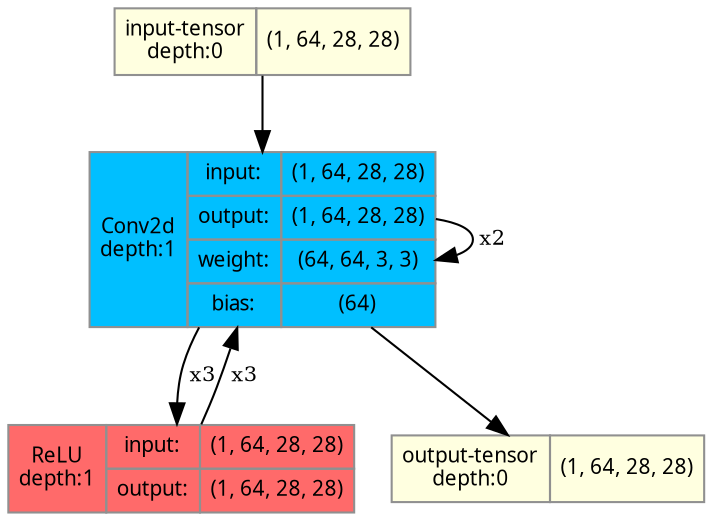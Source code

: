 strict digraph RecursiveNet {
	graph [ordering=in rankdir=TB size="12.0,12.0"]
	node [align=left color="#909090" fillcolor="#ffffff90" fontname="Linux libertine" fontsize=10 height=0.2 margin=0 ranksep=0.1 shape=plaintext style=filled]
	edge [fontsize=10]
	0 [label=<
                    <TABLE BORDER="0" CELLBORDER="1"
                    CELLSPACING="0" CELLPADDING="4">
                        <TR><TD BGCOLOR="lightyellow">input-tensor<BR/>depth:0</TD><TD>(1, 64, 28, 28)</TD></TR>
                    </TABLE>> fillcolor=lightyellow]
	1 [label=<
                    <TABLE BORDER="0" CELLBORDER="1"
                    CELLSPACING="0" CELLPADDING="4">
                    <TR>
                        <TD ROWSPAN="237"
                        BGCOLOR="deepskyblue1">Conv2d<BR/>depth:1</TD>
                        <TD>input:</TD>
                        <TD>(1, 64, 28, 28)</TD>
                    </TR>
                    <TR>
                        <TD>output:</TD>
                        <TD>(1, 64, 28, 28)</TD>
                    </TR>
                                    <TR>
                    <TD>weight:</TD>
                    <TD>(64, 64, 3, 3)</TD>
                </TR>
                <TR>
                    <TD>bias:</TD>
                    <TD>(64)</TD>
                </TR>
                    </TABLE>> fillcolor=deepskyblue1]
	2 [label=<
                    <TABLE BORDER="0" CELLBORDER="1"
                    CELLSPACING="0" CELLPADDING="4">
                    <TR>
                        <TD ROWSPAN="2"
                        BGCOLOR="indianred1">ReLU<BR/>depth:1</TD>
                        <TD>input:</TD>
                        <TD>(1, 64, 28, 28)</TD>
                    </TR>
                    <TR>
                        <TD>output:</TD>
                        <TD>(1, 64, 28, 28)</TD>
                    </TR>
                    
                    </TABLE>> fillcolor=indianred1]
	1 [label=<
                    <TABLE BORDER="0" CELLBORDER="1"
                    CELLSPACING="0" CELLPADDING="4">
                    <TR>
                        <TD ROWSPAN="237"
                        BGCOLOR="deepskyblue1">Conv2d<BR/>depth:1</TD>
                        <TD>input:</TD>
                        <TD>(1, 64, 28, 28)</TD>
                    </TR>
                    <TR>
                        <TD>output:</TD>
                        <TD>(1, 64, 28, 28)</TD>
                    </TR>
                                    <TR>
                    <TD>weight:</TD>
                    <TD>(64, 64, 3, 3)</TD>
                </TR>
                <TR>
                    <TD>bias:</TD>
                    <TD>(64)</TD>
                </TR>
                    </TABLE>> fillcolor=deepskyblue1]
	1 [label=<
                    <TABLE BORDER="0" CELLBORDER="1"
                    CELLSPACING="0" CELLPADDING="4">
                    <TR>
                        <TD ROWSPAN="237"
                        BGCOLOR="deepskyblue1">Conv2d<BR/>depth:1</TD>
                        <TD>input:</TD>
                        <TD>(1, 64, 28, 28)</TD>
                    </TR>
                    <TR>
                        <TD>output:</TD>
                        <TD>(1, 64, 28, 28)</TD>
                    </TR>
                                    <TR>
                    <TD>weight:</TD>
                    <TD>(64, 64, 3, 3)</TD>
                </TR>
                <TR>
                    <TD>bias:</TD>
                    <TD>(64)</TD>
                </TR>
                    </TABLE>> fillcolor=deepskyblue1]
	2 [label=<
                    <TABLE BORDER="0" CELLBORDER="1"
                    CELLSPACING="0" CELLPADDING="4">
                    <TR>
                        <TD ROWSPAN="2"
                        BGCOLOR="indianred1">ReLU<BR/>depth:1</TD>
                        <TD>input:</TD>
                        <TD>(1, 64, 28, 28)</TD>
                    </TR>
                    <TR>
                        <TD>output:</TD>
                        <TD>(1, 64, 28, 28)</TD>
                    </TR>
                    
                    </TABLE>> fillcolor=indianred1]
	1 [label=<
                    <TABLE BORDER="0" CELLBORDER="1"
                    CELLSPACING="0" CELLPADDING="4">
                    <TR>
                        <TD ROWSPAN="237"
                        BGCOLOR="deepskyblue1">Conv2d<BR/>depth:1</TD>
                        <TD>input:</TD>
                        <TD>(1, 64, 28, 28)</TD>
                    </TR>
                    <TR>
                        <TD>output:</TD>
                        <TD>(1, 64, 28, 28)</TD>
                    </TR>
                                    <TR>
                    <TD>weight:</TD>
                    <TD>(64, 64, 3, 3)</TD>
                </TR>
                <TR>
                    <TD>bias:</TD>
                    <TD>(64)</TD>
                </TR>
                    </TABLE>> fillcolor=deepskyblue1]
	1 [label=<
                    <TABLE BORDER="0" CELLBORDER="1"
                    CELLSPACING="0" CELLPADDING="4">
                    <TR>
                        <TD ROWSPAN="237"
                        BGCOLOR="deepskyblue1">Conv2d<BR/>depth:1</TD>
                        <TD>input:</TD>
                        <TD>(1, 64, 28, 28)</TD>
                    </TR>
                    <TR>
                        <TD>output:</TD>
                        <TD>(1, 64, 28, 28)</TD>
                    </TR>
                                    <TR>
                    <TD>weight:</TD>
                    <TD>(64, 64, 3, 3)</TD>
                </TR>
                <TR>
                    <TD>bias:</TD>
                    <TD>(64)</TD>
                </TR>
                    </TABLE>> fillcolor=deepskyblue1]
	2 [label=<
                    <TABLE BORDER="0" CELLBORDER="1"
                    CELLSPACING="0" CELLPADDING="4">
                    <TR>
                        <TD ROWSPAN="2"
                        BGCOLOR="indianred1">ReLU<BR/>depth:1</TD>
                        <TD>input:</TD>
                        <TD>(1, 64, 28, 28)</TD>
                    </TR>
                    <TR>
                        <TD>output:</TD>
                        <TD>(1, 64, 28, 28)</TD>
                    </TR>
                    
                    </TABLE>> fillcolor=indianred1]
	1 [label=<
                    <TABLE BORDER="0" CELLBORDER="1"
                    CELLSPACING="0" CELLPADDING="4">
                    <TR>
                        <TD ROWSPAN="237"
                        BGCOLOR="deepskyblue1">Conv2d<BR/>depth:1</TD>
                        <TD>input:</TD>
                        <TD>(1, 64, 28, 28)</TD>
                    </TR>
                    <TR>
                        <TD>output:</TD>
                        <TD>(1, 64, 28, 28)</TD>
                    </TR>
                                    <TR>
                    <TD>weight:</TD>
                    <TD>(64, 64, 3, 3)</TD>
                </TR>
                <TR>
                    <TD>bias:</TD>
                    <TD>(64)</TD>
                </TR>
                    </TABLE>> fillcolor=deepskyblue1]
	3 [label=<
                    <TABLE BORDER="0" CELLBORDER="1"
                    CELLSPACING="0" CELLPADDING="4">
                        <TR><TD BGCOLOR="lightyellow">output-tensor<BR/>depth:0</TD><TD>(1, 64, 28, 28)</TD></TR>
                    </TABLE>> fillcolor=lightyellow]
	0 -> 1
	1 -> 2
	2 -> 1
	1 -> 1
	1 -> 2 [label=" x2"]
	2 -> 1 [label=" x2"]
	1 -> 1 [label=" x2"]
	1 -> 2 [label=" x3"]
	2 -> 1 [label=" x3"]
	1 -> 3
}
